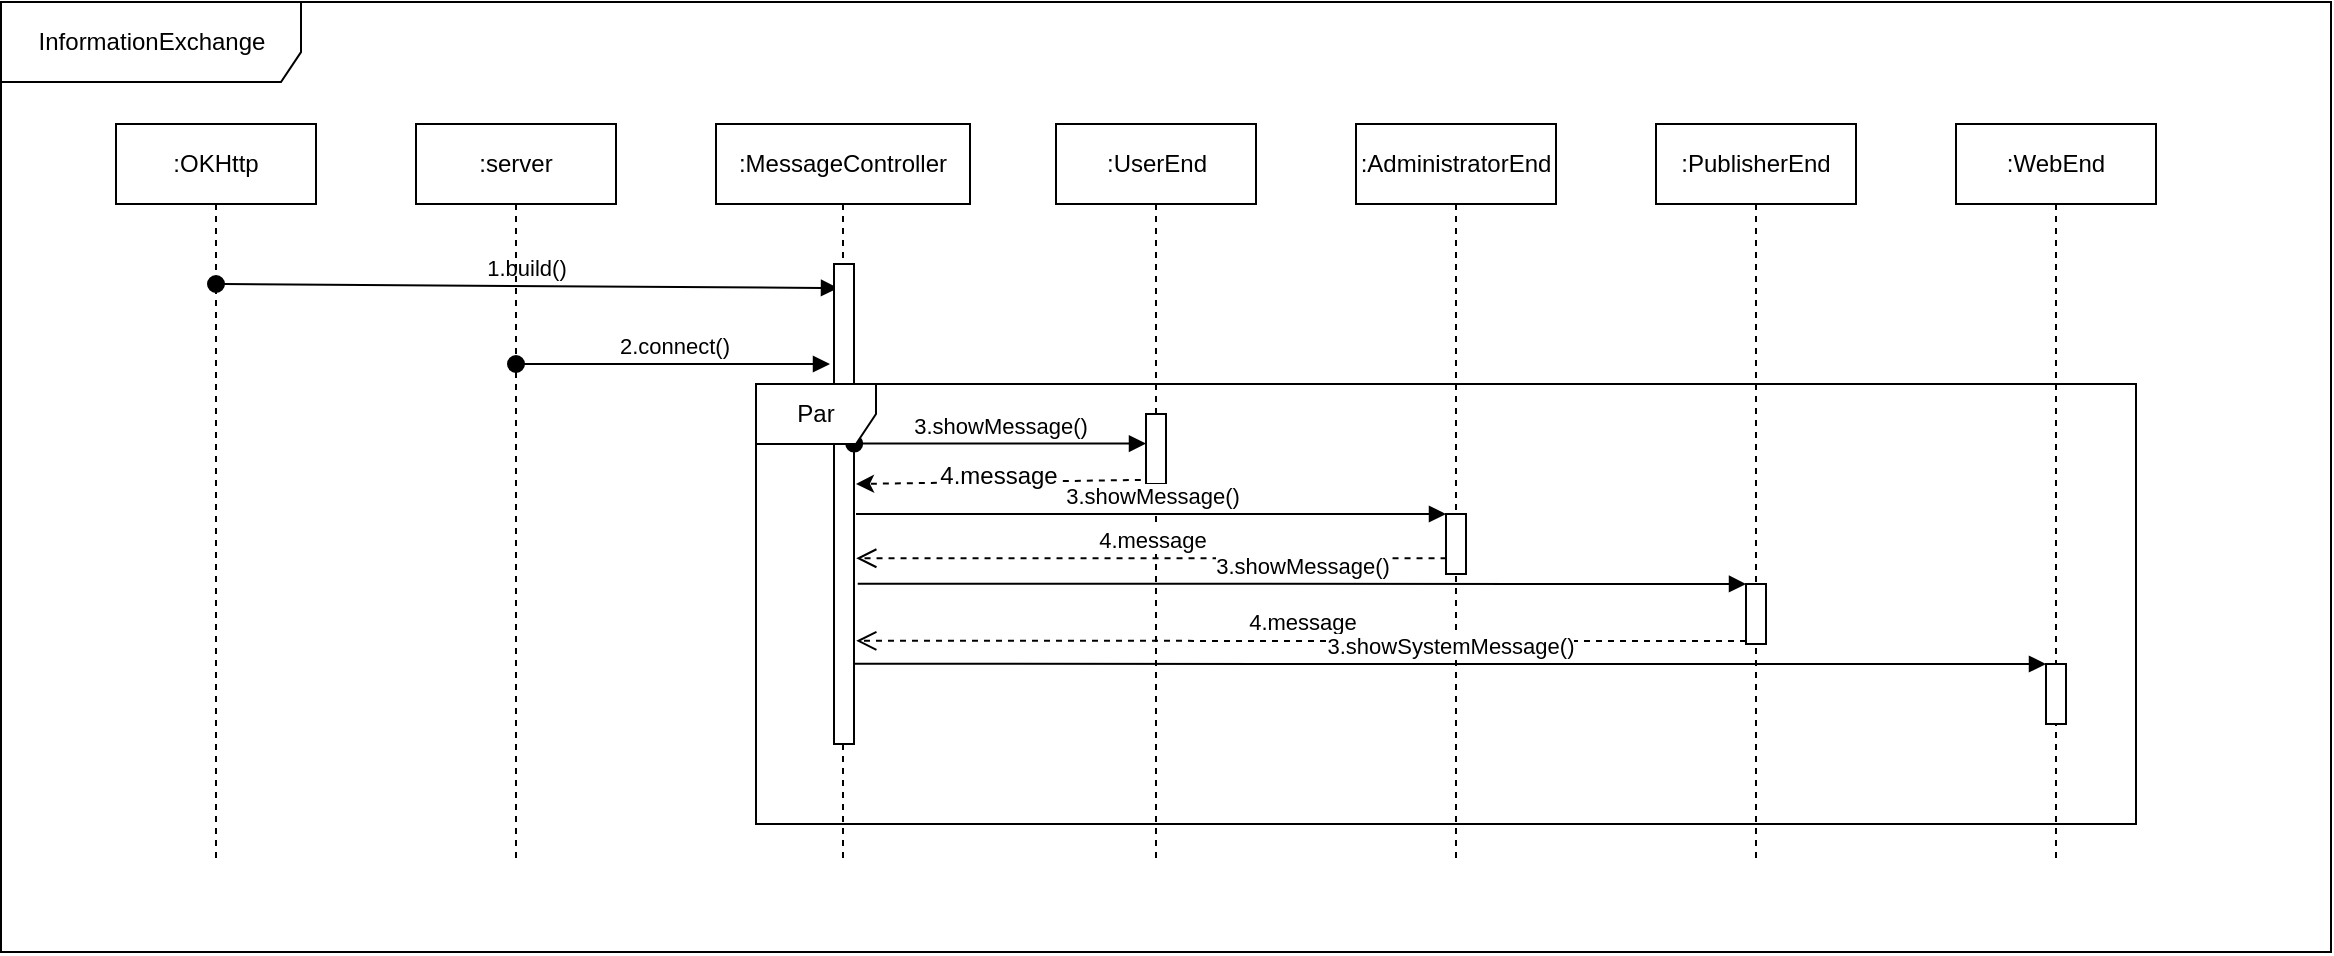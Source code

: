 <mxfile version="10.6.9" type="device"><diagram id="U6RfwZ06qGNKuJfiLCvA" name="第 1 页"><mxGraphModel dx="1406" dy="1915" grid="1" gridSize="10" guides="1" tooltips="1" connect="1" arrows="1" fold="1" page="1" pageScale="1" pageWidth="827" pageHeight="1169" math="0" shadow="0"><root><mxCell id="0"/><mxCell id="1" parent="0"/><mxCell id="pCPEJKMrZ3K6tkkRZLLn-1" value=":OKHttp" style="shape=umlLifeline;perimeter=lifelinePerimeter;whiteSpace=wrap;html=1;container=1;collapsible=0;recursiveResize=0;outlineConnect=0;" vertex="1" parent="1"><mxGeometry x="150" y="60" width="100" height="370" as="geometry"/></mxCell><mxCell id="pCPEJKMrZ3K6tkkRZLLn-8" value="1.build()" style="html=1;verticalAlign=bottom;startArrow=oval;startFill=1;endArrow=block;startSize=8;entryX=0.2;entryY=0.05;entryDx=0;entryDy=0;entryPerimeter=0;" edge="1" parent="pCPEJKMrZ3K6tkkRZLLn-1" target="pCPEJKMrZ3K6tkkRZLLn-7"><mxGeometry width="60" relative="1" as="geometry"><mxPoint x="50" y="80" as="sourcePoint"/><mxPoint x="110" y="80" as="targetPoint"/></mxGeometry></mxCell><mxCell id="pCPEJKMrZ3K6tkkRZLLn-2" value=":MessageController" style="shape=umlLifeline;perimeter=lifelinePerimeter;whiteSpace=wrap;html=1;container=1;collapsible=0;recursiveResize=0;outlineConnect=0;" vertex="1" parent="1"><mxGeometry x="450" y="60" width="127" height="370" as="geometry"/></mxCell><mxCell id="pCPEJKMrZ3K6tkkRZLLn-7" value="" style="html=1;points=[];perimeter=orthogonalPerimeter;" vertex="1" parent="pCPEJKMrZ3K6tkkRZLLn-2"><mxGeometry x="59" y="70" width="10" height="240" as="geometry"/></mxCell><mxCell id="pCPEJKMrZ3K6tkkRZLLn-3" value=":UserEnd" style="html=1;points=[];perimeter=orthogonalPerimeter;shape=umlLifeline;participant=label;fontFamily=Helvetica;fontSize=12;fontColor=#000000;align=center;strokeColor=#000000;fillColor=#ffffff;recursiveResize=0;container=1;collapsible=0;" vertex="1" parent="1"><mxGeometry x="620" y="60" width="100" height="370" as="geometry"/></mxCell><mxCell id="pCPEJKMrZ3K6tkkRZLLn-11" value="" style="html=1;points=[];perimeter=orthogonalPerimeter;" vertex="1" parent="pCPEJKMrZ3K6tkkRZLLn-3"><mxGeometry x="45" y="145" width="10" height="35" as="geometry"/></mxCell><mxCell id="pCPEJKMrZ3K6tkkRZLLn-4" value=":AdministratorEnd" style="shape=umlLifeline;perimeter=lifelinePerimeter;whiteSpace=wrap;html=1;container=1;collapsible=0;recursiveResize=0;outlineConnect=0;" vertex="1" parent="1"><mxGeometry x="770" y="60" width="100" height="370" as="geometry"/></mxCell><mxCell id="pCPEJKMrZ3K6tkkRZLLn-13" value="" style="html=1;points=[];perimeter=orthogonalPerimeter;" vertex="1" parent="pCPEJKMrZ3K6tkkRZLLn-4"><mxGeometry x="45" y="195" width="10" height="30" as="geometry"/></mxCell><mxCell id="pCPEJKMrZ3K6tkkRZLLn-5" value=":server" style="shape=umlLifeline;perimeter=lifelinePerimeter;whiteSpace=wrap;html=1;container=1;collapsible=0;recursiveResize=0;outlineConnect=0;" vertex="1" parent="1"><mxGeometry x="300" y="60" width="100" height="370" as="geometry"/></mxCell><mxCell id="pCPEJKMrZ3K6tkkRZLLn-9" value="2.connect()" style="html=1;verticalAlign=bottom;startArrow=oval;startFill=1;endArrow=block;startSize=8;" edge="1" parent="pCPEJKMrZ3K6tkkRZLLn-5"><mxGeometry width="60" relative="1" as="geometry"><mxPoint x="50" y="120" as="sourcePoint"/><mxPoint x="207" y="120" as="targetPoint"/></mxGeometry></mxCell><mxCell id="pCPEJKMrZ3K6tkkRZLLn-6" value=":PublisherEnd" style="shape=umlLifeline;perimeter=lifelinePerimeter;whiteSpace=wrap;html=1;container=1;collapsible=0;recursiveResize=0;outlineConnect=0;" vertex="1" parent="1"><mxGeometry x="920" y="60" width="100" height="370" as="geometry"/></mxCell><mxCell id="pCPEJKMrZ3K6tkkRZLLn-17" value="" style="html=1;points=[];perimeter=orthogonalPerimeter;" vertex="1" parent="pCPEJKMrZ3K6tkkRZLLn-6"><mxGeometry x="45" y="230" width="10" height="30" as="geometry"/></mxCell><mxCell id="pCPEJKMrZ3K6tkkRZLLn-10" value=":WebEnd" style="shape=umlLifeline;perimeter=lifelinePerimeter;whiteSpace=wrap;html=1;container=1;collapsible=0;recursiveResize=0;outlineConnect=0;" vertex="1" parent="1"><mxGeometry x="1070" y="60" width="100" height="370" as="geometry"/></mxCell><mxCell id="pCPEJKMrZ3K6tkkRZLLn-20" value="" style="html=1;points=[];perimeter=orthogonalPerimeter;" vertex="1" parent="pCPEJKMrZ3K6tkkRZLLn-10"><mxGeometry x="45" y="270" width="10" height="30" as="geometry"/></mxCell><mxCell id="pCPEJKMrZ3K6tkkRZLLn-12" value="3.showMessage()" style="html=1;verticalAlign=bottom;startArrow=oval;endArrow=block;startSize=8;exitX=1.011;exitY=0.374;exitDx=0;exitDy=0;exitPerimeter=0;" edge="1" target="pCPEJKMrZ3K6tkkRZLLn-11" parent="1" source="pCPEJKMrZ3K6tkkRZLLn-7"><mxGeometry relative="1" as="geometry"><mxPoint x="605" y="205" as="sourcePoint"/></mxGeometry></mxCell><mxCell id="pCPEJKMrZ3K6tkkRZLLn-14" value="3.showMessage()" style="html=1;verticalAlign=bottom;endArrow=block;" edge="1" target="pCPEJKMrZ3K6tkkRZLLn-13" parent="1"><mxGeometry relative="1" as="geometry"><mxPoint x="520" y="255" as="sourcePoint"/></mxGeometry></mxCell><mxCell id="pCPEJKMrZ3K6tkkRZLLn-15" value="&lt;span&gt;4.message&lt;/span&gt;" style="html=1;verticalAlign=bottom;endArrow=open;dashed=1;endSize=8;exitX=0.027;exitY=0.737;exitDx=0;exitDy=0;exitPerimeter=0;entryX=1.112;entryY=0.613;entryDx=0;entryDy=0;entryPerimeter=0;" edge="1" source="pCPEJKMrZ3K6tkkRZLLn-13" parent="1" target="pCPEJKMrZ3K6tkkRZLLn-7"><mxGeometry relative="1" as="geometry"><mxPoint x="745" y="316" as="targetPoint"/><mxPoint x="816" y="268" as="sourcePoint"/></mxGeometry></mxCell><mxCell id="pCPEJKMrZ3K6tkkRZLLn-16" style="rounded=0;orthogonalLoop=1;jettySize=auto;html=1;exitX=-0.258;exitY=0.942;exitDx=0;exitDy=0;exitPerimeter=0;dashed=1;" edge="1" parent="1" source="pCPEJKMrZ3K6tkkRZLLn-11"><mxGeometry relative="1" as="geometry"><mxPoint x="520" y="240" as="targetPoint"/></mxGeometry></mxCell><mxCell id="pCPEJKMrZ3K6tkkRZLLn-23" value="4.message" style="text;html=1;resizable=0;points=[];align=center;verticalAlign=middle;labelBackgroundColor=#ffffff;" vertex="1" connectable="0" parent="pCPEJKMrZ3K6tkkRZLLn-16"><mxGeometry x="-0.267" y="1" relative="1" as="geometry"><mxPoint x="-19.5" y="-4" as="offset"/></mxGeometry></mxCell><mxCell id="pCPEJKMrZ3K6tkkRZLLn-18" value="3.showMessage()" style="html=1;verticalAlign=bottom;endArrow=block;entryX=0;entryY=0;exitX=1.187;exitY=0.666;exitDx=0;exitDy=0;exitPerimeter=0;" edge="1" target="pCPEJKMrZ3K6tkkRZLLn-17" parent="1" source="pCPEJKMrZ3K6tkkRZLLn-7"><mxGeometry relative="1" as="geometry"><mxPoint x="895" y="290" as="sourcePoint"/></mxGeometry></mxCell><mxCell id="pCPEJKMrZ3K6tkkRZLLn-19" value="&lt;span&gt;4.message&lt;/span&gt;" style="html=1;verticalAlign=bottom;endArrow=open;dashed=1;endSize=8;exitX=0;exitY=0.95;entryX=1.112;entryY=0.785;entryDx=0;entryDy=0;entryPerimeter=0;" edge="1" source="pCPEJKMrZ3K6tkkRZLLn-17" parent="1" target="pCPEJKMrZ3K6tkkRZLLn-7"><mxGeometry relative="1" as="geometry"><mxPoint x="895" y="366" as="targetPoint"/></mxGeometry></mxCell><mxCell id="pCPEJKMrZ3K6tkkRZLLn-21" value="3.showSystemMessage()" style="html=1;verticalAlign=bottom;endArrow=block;entryX=0;entryY=0;exitX=0.961;exitY=0.833;exitDx=0;exitDy=0;exitPerimeter=0;" edge="1" target="pCPEJKMrZ3K6tkkRZLLn-20" parent="1" source="pCPEJKMrZ3K6tkkRZLLn-7"><mxGeometry relative="1" as="geometry"><mxPoint x="1045" y="330" as="sourcePoint"/></mxGeometry></mxCell><mxCell id="pCPEJKMrZ3K6tkkRZLLn-26" value="Par" style="shape=umlFrame;whiteSpace=wrap;html=1;" vertex="1" parent="1"><mxGeometry x="470" y="190" width="690" height="220" as="geometry"/></mxCell><mxCell id="pCPEJKMrZ3K6tkkRZLLn-34" value="InformationExchange" style="shape=umlFrame;whiteSpace=wrap;html=1;width=150;height=40;" vertex="1" parent="1"><mxGeometry x="92.5" y="-0.94" width="1165" height="475" as="geometry"/></mxCell></root></mxGraphModel></diagram></mxfile>
